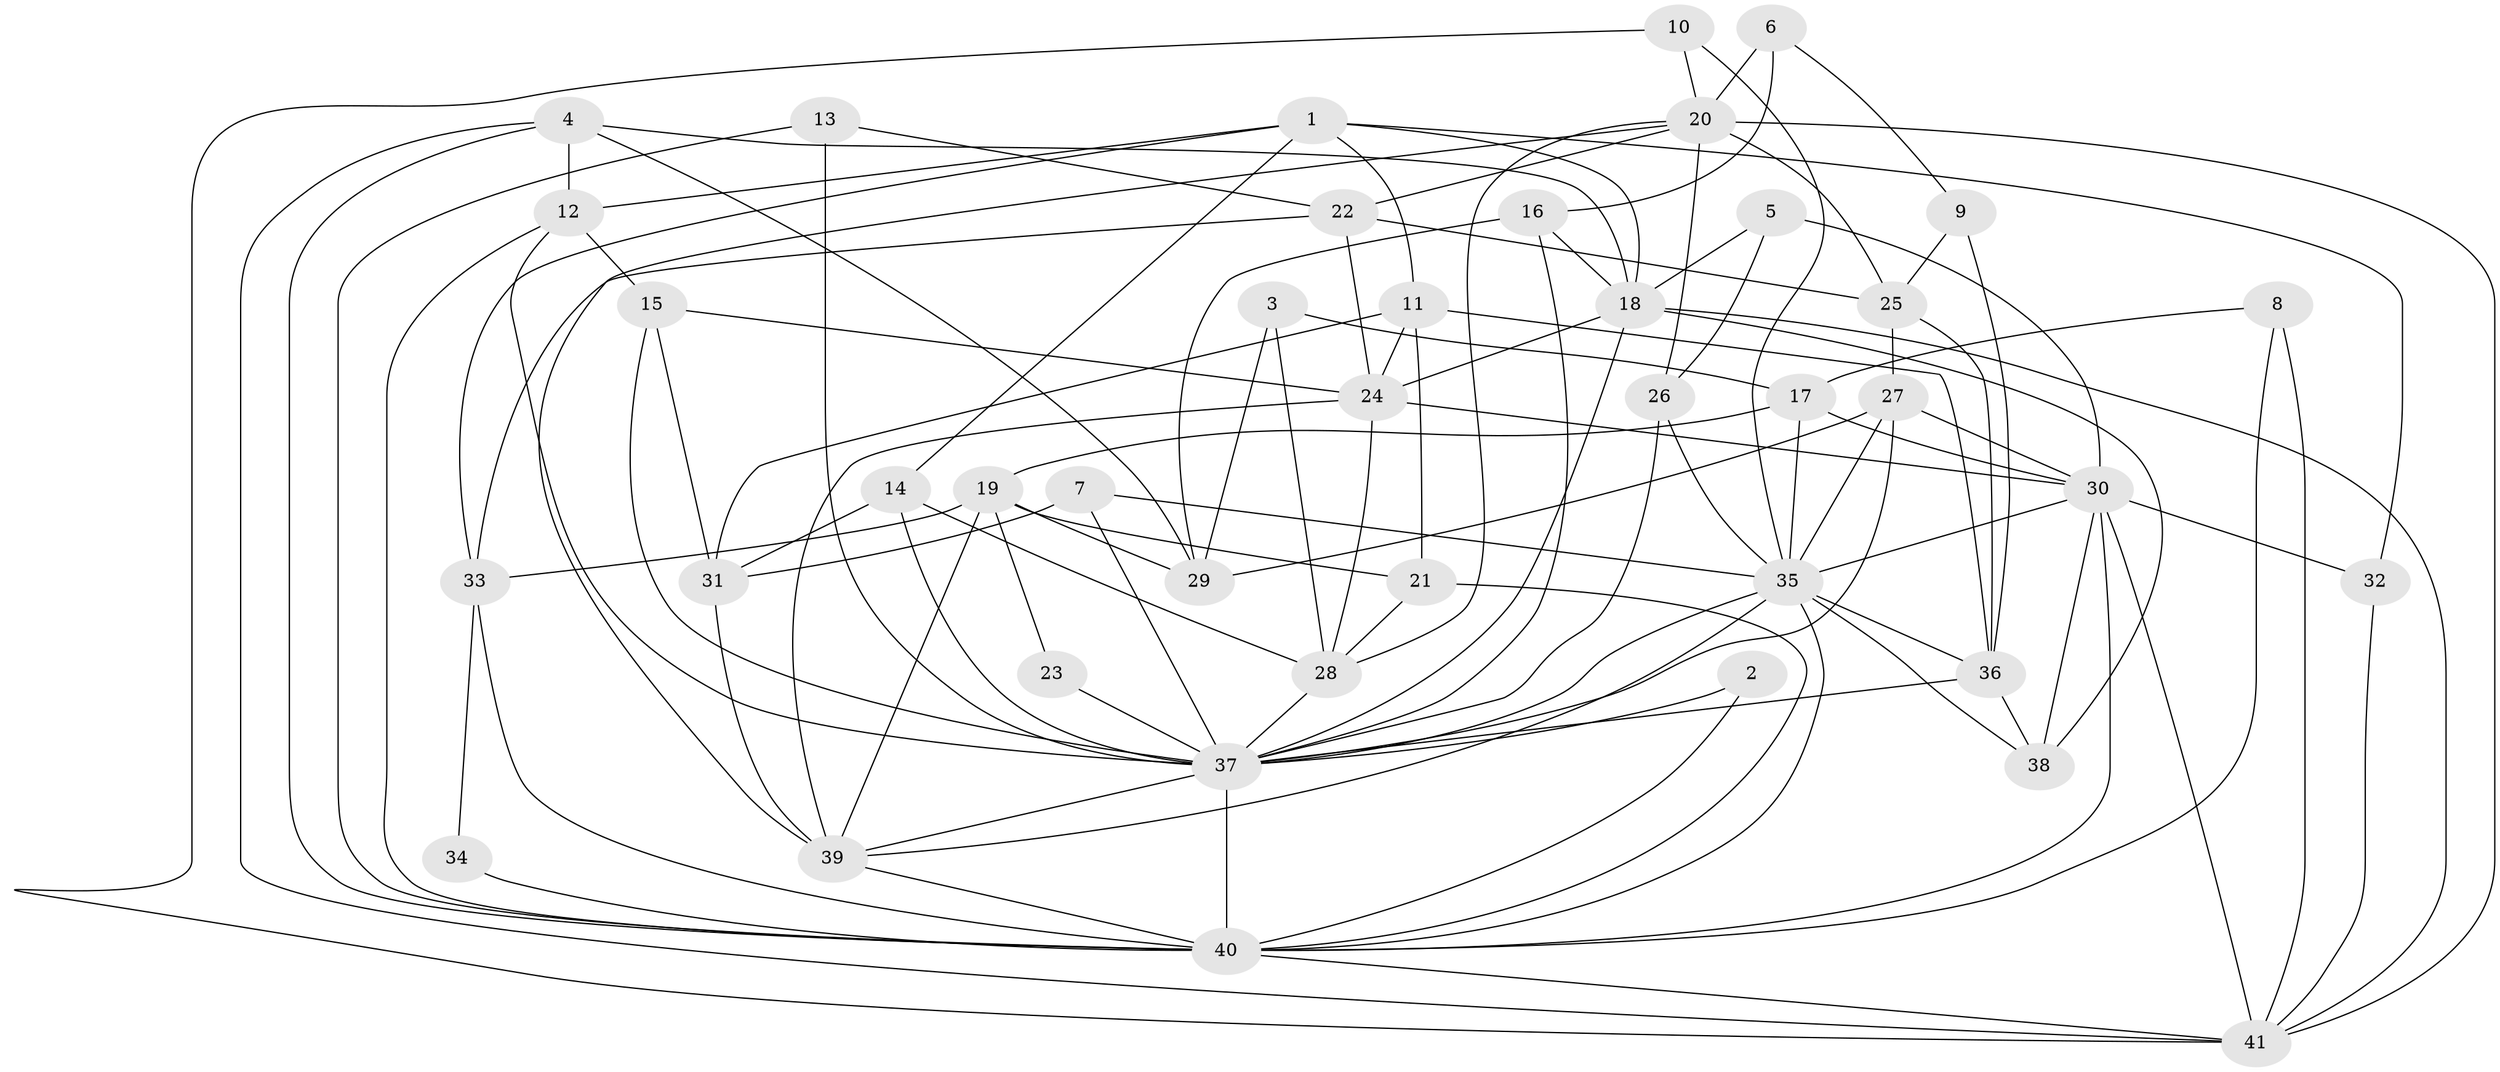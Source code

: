 // original degree distribution, {4: 0.2804878048780488, 5: 0.17073170731707318, 3: 0.24390243902439024, 2: 0.15853658536585366, 6: 0.08536585365853659, 7: 0.036585365853658534, 9: 0.012195121951219513, 8: 0.012195121951219513}
// Generated by graph-tools (version 1.1) at 2025/50/03/09/25 03:50:10]
// undirected, 41 vertices, 109 edges
graph export_dot {
graph [start="1"]
  node [color=gray90,style=filled];
  1;
  2;
  3;
  4;
  5;
  6;
  7;
  8;
  9;
  10;
  11;
  12;
  13;
  14;
  15;
  16;
  17;
  18;
  19;
  20;
  21;
  22;
  23;
  24;
  25;
  26;
  27;
  28;
  29;
  30;
  31;
  32;
  33;
  34;
  35;
  36;
  37;
  38;
  39;
  40;
  41;
  1 -- 11 [weight=1.0];
  1 -- 12 [weight=1.0];
  1 -- 14 [weight=1.0];
  1 -- 18 [weight=1.0];
  1 -- 32 [weight=1.0];
  1 -- 33 [weight=1.0];
  2 -- 37 [weight=1.0];
  2 -- 40 [weight=1.0];
  3 -- 17 [weight=1.0];
  3 -- 28 [weight=1.0];
  3 -- 29 [weight=1.0];
  4 -- 12 [weight=1.0];
  4 -- 18 [weight=1.0];
  4 -- 29 [weight=1.0];
  4 -- 40 [weight=1.0];
  4 -- 41 [weight=1.0];
  5 -- 18 [weight=1.0];
  5 -- 26 [weight=1.0];
  5 -- 30 [weight=1.0];
  6 -- 9 [weight=1.0];
  6 -- 16 [weight=1.0];
  6 -- 20 [weight=2.0];
  7 -- 31 [weight=1.0];
  7 -- 35 [weight=1.0];
  7 -- 37 [weight=1.0];
  8 -- 17 [weight=1.0];
  8 -- 40 [weight=1.0];
  8 -- 41 [weight=1.0];
  9 -- 25 [weight=1.0];
  9 -- 36 [weight=1.0];
  10 -- 20 [weight=1.0];
  10 -- 35 [weight=1.0];
  10 -- 41 [weight=1.0];
  11 -- 21 [weight=1.0];
  11 -- 24 [weight=2.0];
  11 -- 31 [weight=1.0];
  11 -- 36 [weight=1.0];
  12 -- 15 [weight=1.0];
  12 -- 37 [weight=1.0];
  12 -- 40 [weight=1.0];
  13 -- 22 [weight=1.0];
  13 -- 37 [weight=1.0];
  13 -- 40 [weight=1.0];
  14 -- 28 [weight=1.0];
  14 -- 31 [weight=1.0];
  14 -- 37 [weight=1.0];
  15 -- 24 [weight=1.0];
  15 -- 31 [weight=1.0];
  15 -- 37 [weight=2.0];
  16 -- 18 [weight=1.0];
  16 -- 29 [weight=1.0];
  16 -- 37 [weight=1.0];
  17 -- 19 [weight=1.0];
  17 -- 30 [weight=2.0];
  17 -- 35 [weight=1.0];
  18 -- 24 [weight=1.0];
  18 -- 37 [weight=1.0];
  18 -- 38 [weight=1.0];
  18 -- 41 [weight=1.0];
  19 -- 21 [weight=1.0];
  19 -- 23 [weight=1.0];
  19 -- 29 [weight=1.0];
  19 -- 33 [weight=1.0];
  19 -- 39 [weight=1.0];
  20 -- 22 [weight=1.0];
  20 -- 25 [weight=2.0];
  20 -- 26 [weight=1.0];
  20 -- 28 [weight=1.0];
  20 -- 39 [weight=1.0];
  20 -- 41 [weight=1.0];
  21 -- 28 [weight=1.0];
  21 -- 40 [weight=1.0];
  22 -- 24 [weight=1.0];
  22 -- 25 [weight=1.0];
  22 -- 33 [weight=1.0];
  23 -- 37 [weight=1.0];
  24 -- 28 [weight=1.0];
  24 -- 30 [weight=1.0];
  24 -- 39 [weight=1.0];
  25 -- 27 [weight=1.0];
  25 -- 36 [weight=1.0];
  26 -- 35 [weight=1.0];
  26 -- 37 [weight=1.0];
  27 -- 29 [weight=1.0];
  27 -- 30 [weight=1.0];
  27 -- 35 [weight=1.0];
  27 -- 37 [weight=1.0];
  28 -- 37 [weight=1.0];
  30 -- 32 [weight=1.0];
  30 -- 35 [weight=1.0];
  30 -- 38 [weight=2.0];
  30 -- 40 [weight=1.0];
  30 -- 41 [weight=1.0];
  31 -- 39 [weight=1.0];
  32 -- 41 [weight=1.0];
  33 -- 34 [weight=1.0];
  33 -- 40 [weight=1.0];
  34 -- 40 [weight=1.0];
  35 -- 36 [weight=2.0];
  35 -- 37 [weight=1.0];
  35 -- 38 [weight=1.0];
  35 -- 39 [weight=1.0];
  35 -- 40 [weight=1.0];
  36 -- 37 [weight=1.0];
  36 -- 38 [weight=1.0];
  37 -- 39 [weight=1.0];
  37 -- 40 [weight=2.0];
  39 -- 40 [weight=1.0];
  40 -- 41 [weight=1.0];
}
